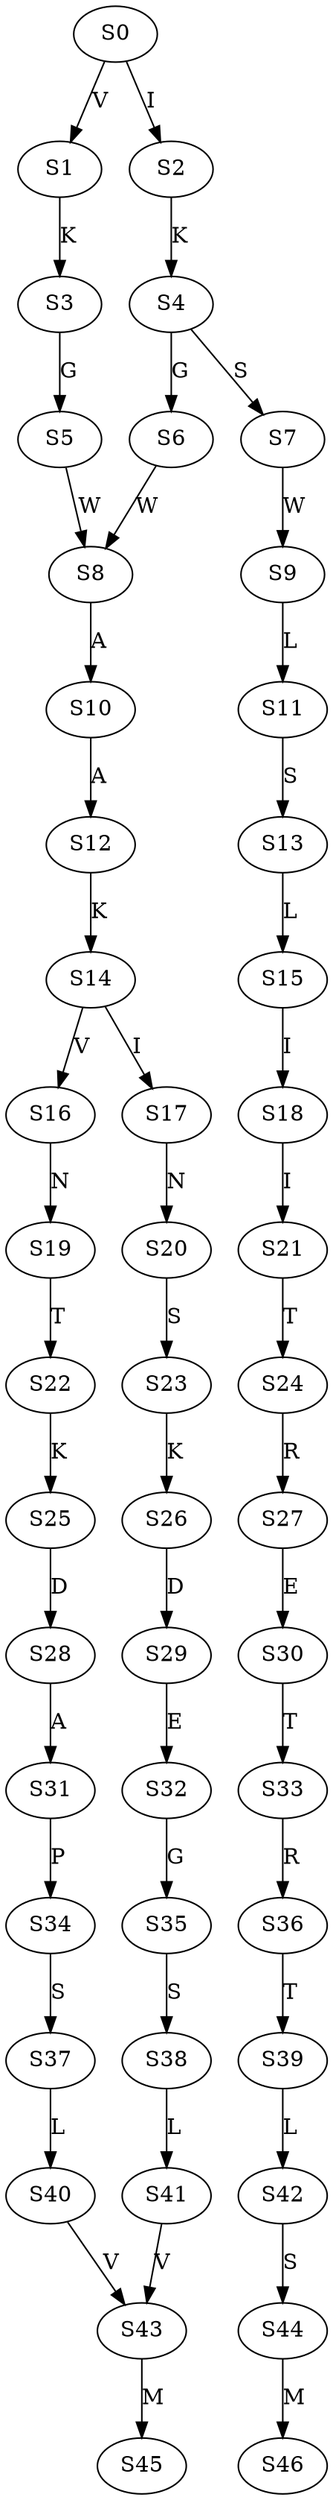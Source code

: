 strict digraph  {
	S0 -> S1 [ label = V ];
	S0 -> S2 [ label = I ];
	S1 -> S3 [ label = K ];
	S2 -> S4 [ label = K ];
	S3 -> S5 [ label = G ];
	S4 -> S6 [ label = G ];
	S4 -> S7 [ label = S ];
	S5 -> S8 [ label = W ];
	S6 -> S8 [ label = W ];
	S7 -> S9 [ label = W ];
	S8 -> S10 [ label = A ];
	S9 -> S11 [ label = L ];
	S10 -> S12 [ label = A ];
	S11 -> S13 [ label = S ];
	S12 -> S14 [ label = K ];
	S13 -> S15 [ label = L ];
	S14 -> S16 [ label = V ];
	S14 -> S17 [ label = I ];
	S15 -> S18 [ label = I ];
	S16 -> S19 [ label = N ];
	S17 -> S20 [ label = N ];
	S18 -> S21 [ label = I ];
	S19 -> S22 [ label = T ];
	S20 -> S23 [ label = S ];
	S21 -> S24 [ label = T ];
	S22 -> S25 [ label = K ];
	S23 -> S26 [ label = K ];
	S24 -> S27 [ label = R ];
	S25 -> S28 [ label = D ];
	S26 -> S29 [ label = D ];
	S27 -> S30 [ label = E ];
	S28 -> S31 [ label = A ];
	S29 -> S32 [ label = E ];
	S30 -> S33 [ label = T ];
	S31 -> S34 [ label = P ];
	S32 -> S35 [ label = G ];
	S33 -> S36 [ label = R ];
	S34 -> S37 [ label = S ];
	S35 -> S38 [ label = S ];
	S36 -> S39 [ label = T ];
	S37 -> S40 [ label = L ];
	S38 -> S41 [ label = L ];
	S39 -> S42 [ label = L ];
	S40 -> S43 [ label = V ];
	S41 -> S43 [ label = V ];
	S42 -> S44 [ label = S ];
	S43 -> S45 [ label = M ];
	S44 -> S46 [ label = M ];
}
